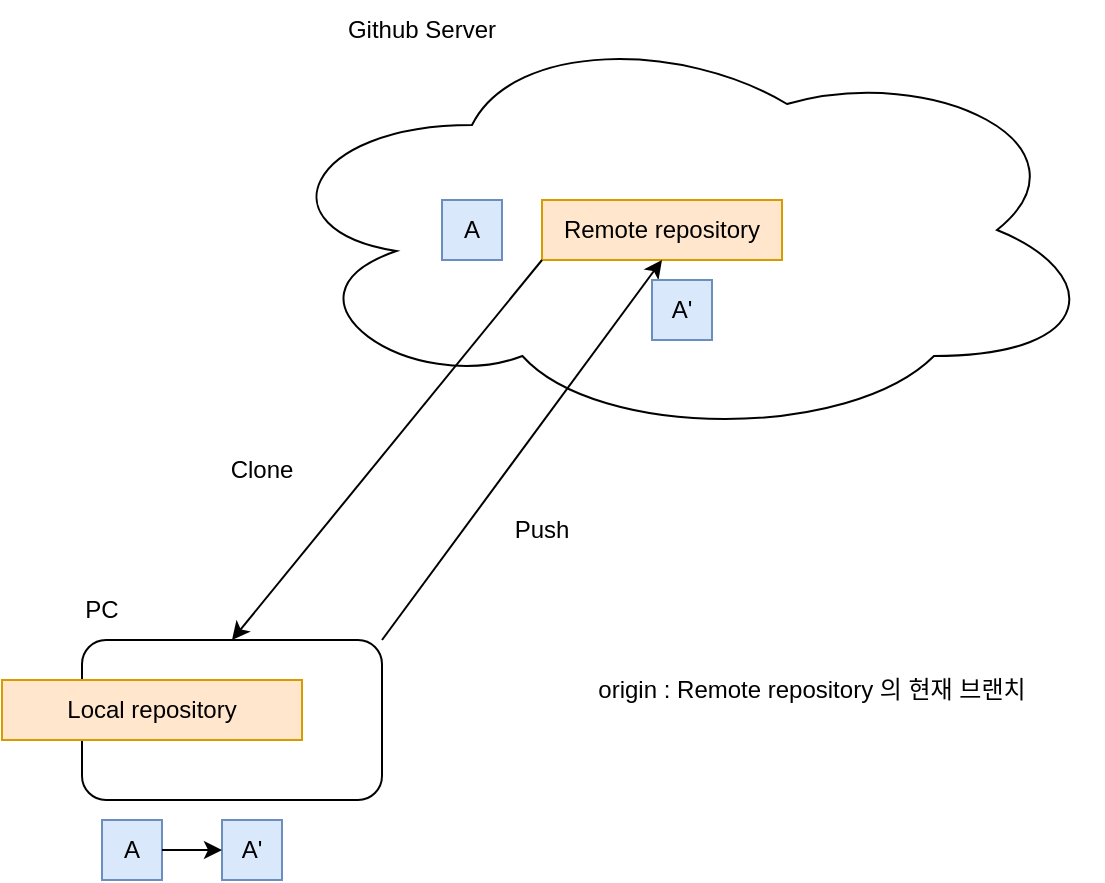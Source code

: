 <mxfile version="20.3.0" type="device"><diagram id="TQMbc2ity9MFUIyf3p5-" name="페이지-1"><mxGraphModel dx="1422" dy="737" grid="1" gridSize="10" guides="1" tooltips="1" connect="1" arrows="1" fold="1" page="1" pageScale="1" pageWidth="827" pageHeight="1169" math="0" shadow="0"><root><mxCell id="0"/><mxCell id="1" parent="0"/><mxCell id="tScq0FGJ-Dm8tesg6IKB-1" value="" style="ellipse;shape=cloud;whiteSpace=wrap;html=1;" vertex="1" parent="1"><mxGeometry x="170" y="50" width="420" height="210" as="geometry"/></mxCell><mxCell id="tScq0FGJ-Dm8tesg6IKB-2" value="Github Server" style="text;html=1;strokeColor=none;fillColor=none;align=center;verticalAlign=middle;whiteSpace=wrap;rounded=0;" vertex="1" parent="1"><mxGeometry x="190" y="40" width="120" height="30" as="geometry"/></mxCell><mxCell id="tScq0FGJ-Dm8tesg6IKB-3" value="Remote repository" style="text;html=1;strokeColor=#d79b00;fillColor=#ffe6cc;align=center;verticalAlign=middle;whiteSpace=wrap;rounded=0;" vertex="1" parent="1"><mxGeometry x="310" y="140" width="120" height="30" as="geometry"/></mxCell><mxCell id="tScq0FGJ-Dm8tesg6IKB-4" value="" style="rounded=1;whiteSpace=wrap;html=1;" vertex="1" parent="1"><mxGeometry x="80" y="360" width="150" height="80" as="geometry"/></mxCell><mxCell id="tScq0FGJ-Dm8tesg6IKB-5" value="PC" style="text;html=1;strokeColor=none;fillColor=none;align=center;verticalAlign=middle;whiteSpace=wrap;rounded=0;" vertex="1" parent="1"><mxGeometry x="60" y="330" width="60" height="30" as="geometry"/></mxCell><mxCell id="tScq0FGJ-Dm8tesg6IKB-6" value="" style="endArrow=classic;html=1;rounded=0;exitX=0;exitY=1;exitDx=0;exitDy=0;entryX=0.5;entryY=0;entryDx=0;entryDy=0;" edge="1" parent="1" source="tScq0FGJ-Dm8tesg6IKB-3" target="tScq0FGJ-Dm8tesg6IKB-4"><mxGeometry width="50" height="50" relative="1" as="geometry"><mxPoint x="500" y="350" as="sourcePoint"/><mxPoint x="550" y="300" as="targetPoint"/></mxGeometry></mxCell><mxCell id="tScq0FGJ-Dm8tesg6IKB-7" value="Clone" style="text;html=1;strokeColor=none;fillColor=none;align=center;verticalAlign=middle;whiteSpace=wrap;rounded=0;" vertex="1" parent="1"><mxGeometry x="140" y="260" width="60" height="30" as="geometry"/></mxCell><mxCell id="tScq0FGJ-Dm8tesg6IKB-9" value="Local repository" style="text;html=1;strokeColor=#d79b00;fillColor=#ffe6cc;align=center;verticalAlign=middle;whiteSpace=wrap;rounded=0;" vertex="1" parent="1"><mxGeometry x="40" y="380" width="150" height="30" as="geometry"/></mxCell><mxCell id="tScq0FGJ-Dm8tesg6IKB-11" value="" style="endArrow=classic;html=1;rounded=0;exitX=1;exitY=0;exitDx=0;exitDy=0;entryX=0.5;entryY=1;entryDx=0;entryDy=0;" edge="1" parent="1" source="tScq0FGJ-Dm8tesg6IKB-4" target="tScq0FGJ-Dm8tesg6IKB-3"><mxGeometry width="50" height="50" relative="1" as="geometry"><mxPoint x="590" y="360" as="sourcePoint"/><mxPoint x="640" y="310" as="targetPoint"/></mxGeometry></mxCell><mxCell id="tScq0FGJ-Dm8tesg6IKB-12" value="A" style="text;html=1;strokeColor=#6c8ebf;fillColor=#dae8fc;align=center;verticalAlign=middle;whiteSpace=wrap;rounded=0;" vertex="1" parent="1"><mxGeometry x="260" y="140" width="30" height="30" as="geometry"/></mxCell><mxCell id="tScq0FGJ-Dm8tesg6IKB-13" value="A" style="text;html=1;strokeColor=#6c8ebf;fillColor=#dae8fc;align=center;verticalAlign=middle;whiteSpace=wrap;rounded=0;" vertex="1" parent="1"><mxGeometry x="90" y="450" width="30" height="30" as="geometry"/></mxCell><mxCell id="tScq0FGJ-Dm8tesg6IKB-14" value="A'" style="text;html=1;strokeColor=#6c8ebf;fillColor=#dae8fc;align=center;verticalAlign=middle;whiteSpace=wrap;rounded=0;" vertex="1" parent="1"><mxGeometry x="150" y="450" width="30" height="30" as="geometry"/></mxCell><mxCell id="tScq0FGJ-Dm8tesg6IKB-15" value="" style="endArrow=classic;html=1;rounded=0;exitX=1;exitY=0.5;exitDx=0;exitDy=0;entryX=0;entryY=0.5;entryDx=0;entryDy=0;" edge="1" parent="1" source="tScq0FGJ-Dm8tesg6IKB-13" target="tScq0FGJ-Dm8tesg6IKB-14"><mxGeometry width="50" height="50" relative="1" as="geometry"><mxPoint x="590" y="360" as="sourcePoint"/><mxPoint x="640" y="310" as="targetPoint"/></mxGeometry></mxCell><mxCell id="tScq0FGJ-Dm8tesg6IKB-17" value="A'" style="text;html=1;strokeColor=#6c8ebf;fillColor=#dae8fc;align=center;verticalAlign=middle;whiteSpace=wrap;rounded=0;" vertex="1" parent="1"><mxGeometry x="365" y="180" width="30" height="30" as="geometry"/></mxCell><mxCell id="tScq0FGJ-Dm8tesg6IKB-19" value="origin : Remote repository 의 현재 브랜치" style="text;html=1;strokeColor=none;fillColor=none;align=center;verticalAlign=middle;whiteSpace=wrap;rounded=0;" vertex="1" parent="1"><mxGeometry x="310" y="370" width="270" height="30" as="geometry"/></mxCell><mxCell id="tScq0FGJ-Dm8tesg6IKB-20" value="Push" style="text;html=1;strokeColor=none;fillColor=none;align=center;verticalAlign=middle;whiteSpace=wrap;rounded=0;" vertex="1" parent="1"><mxGeometry x="280" y="290" width="60" height="30" as="geometry"/></mxCell></root></mxGraphModel></diagram></mxfile>